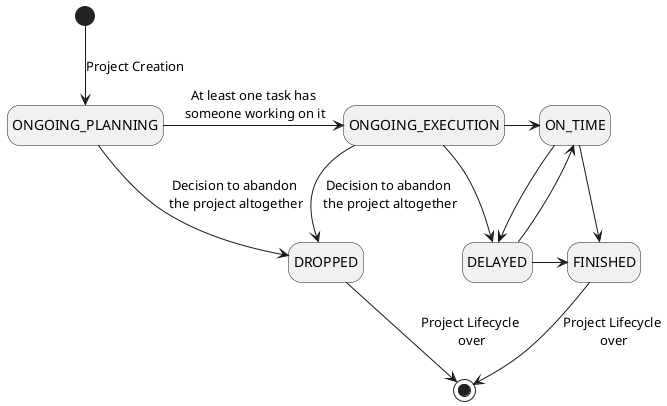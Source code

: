 @startuml
hide empty description
[*] --> ONGOING_PLANNING : Project Creation
ONGOING_PLANNING ->ONGOING_EXECUTION : At least one task has\n someone working on it
ONGOING_PLANNING-->DROPPED : Decision to abandon\n the project altogether
ONGOING_EXECUTION-->DROPPED:Decision to abandon\n the project altogether
FINISHED-->[*] : Project Lifecycle\n over
DROPPED->[*] : Project Lifecycle\n over
ON_TIME->FINISHED
DELAYED->FINISHED

ONGOING_EXECUTION->ON_TIME

ONGOING_EXECUTION->DELAYED

ON_TIME-->DELAYED
DELAYED-->ON_TIME


@enduml